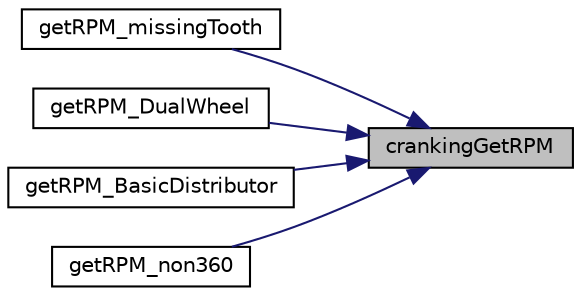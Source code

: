 digraph "crankingGetRPM"
{
 // LATEX_PDF_SIZE
  edge [fontname="Helvetica",fontsize="10",labelfontname="Helvetica",labelfontsize="10"];
  node [fontname="Helvetica",fontsize="10",shape=record];
  rankdir="RL";
  Node5 [label="crankingGetRPM",height=0.2,width=0.4,color="black", fillcolor="grey75", style="filled", fontcolor="black",tooltip=" "];
  Node5 -> Node6 [dir="back",color="midnightblue",fontsize="10",style="solid",fontname="Helvetica"];
  Node6 [label="getRPM_missingTooth",height=0.2,width=0.4,color="black", fillcolor="white", style="filled",URL="$decoders_8ino.html#a24f13ea3eb4b96cf1097093e2dafed01",tooltip=" "];
  Node5 -> Node7 [dir="back",color="midnightblue",fontsize="10",style="solid",fontname="Helvetica"];
  Node7 [label="getRPM_DualWheel",height=0.2,width=0.4,color="black", fillcolor="white", style="filled",URL="$decoders_8ino.html#a24c87633977032652f1da57af1a358e4",tooltip=" "];
  Node5 -> Node8 [dir="back",color="midnightblue",fontsize="10",style="solid",fontname="Helvetica"];
  Node8 [label="getRPM_BasicDistributor",height=0.2,width=0.4,color="black", fillcolor="white", style="filled",URL="$decoders_8ino.html#a7ba16109552349ffb665012631ce146b",tooltip=" "];
  Node5 -> Node9 [dir="back",color="midnightblue",fontsize="10",style="solid",fontname="Helvetica"];
  Node9 [label="getRPM_non360",height=0.2,width=0.4,color="black", fillcolor="white", style="filled",URL="$decoders_8ino.html#afdc8dac2da78abb4ed4d196dedb1a443",tooltip=" "];
}
